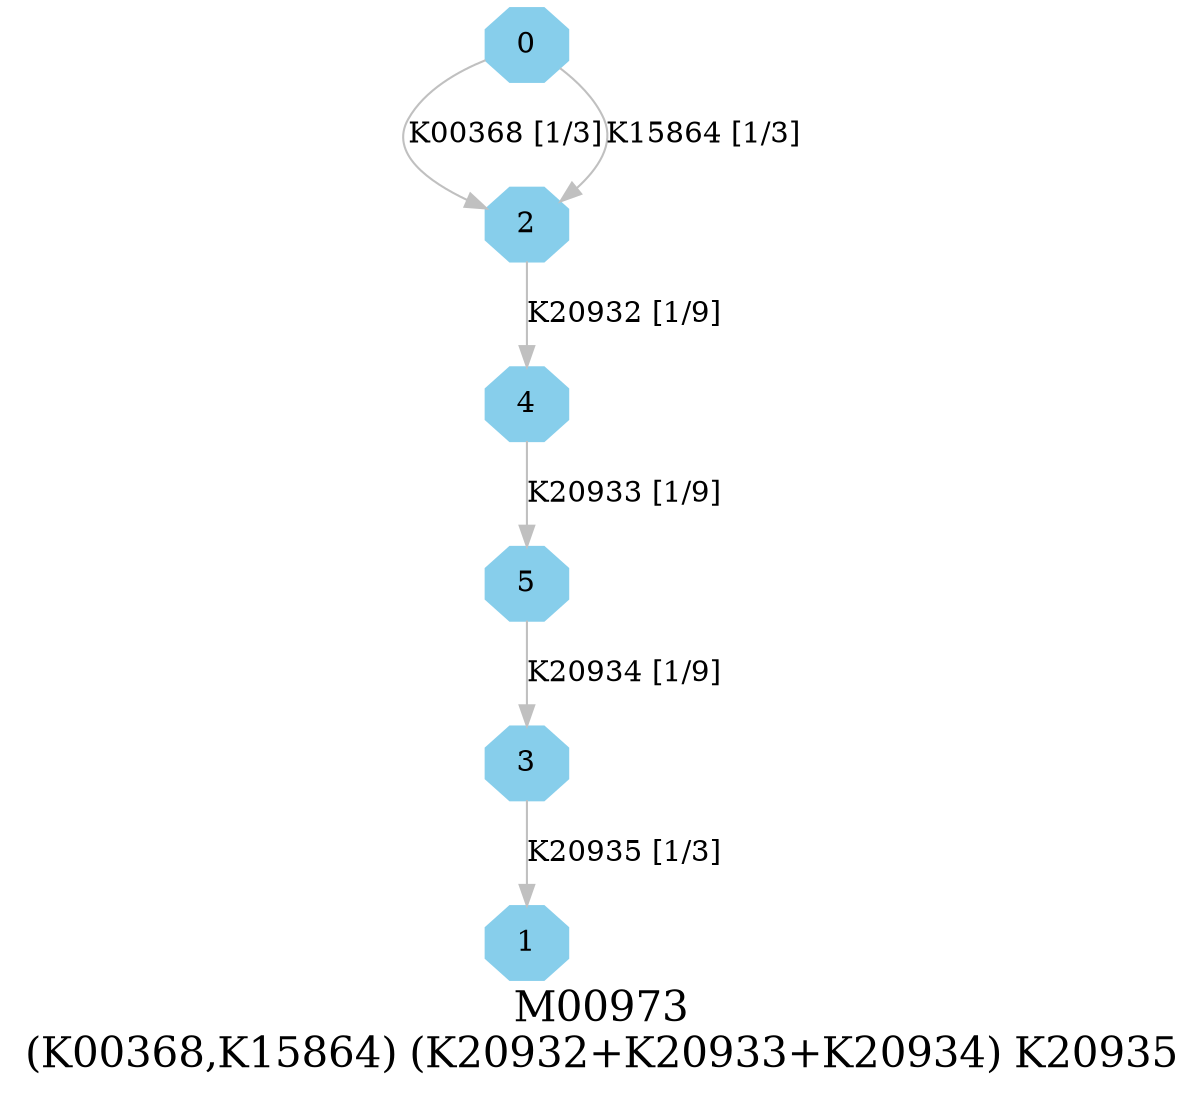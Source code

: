 digraph G {
graph [label="M00973
(K00368,K15864) (K20932+K20933+K20934) K20935",fontsize=20];
node [shape=box,style=filled];
edge [len=3,color=grey];
{node [width=.3,height=.3,shape=octagon,style=filled,color=skyblue] 0 1 2 3 4 5 }
0 -> 2 [label="K00368 [1/3]"];
0 -> 2 [label="K15864 [1/3]"];
2 -> 4 [label="K20932 [1/9]"];
3 -> 1 [label="K20935 [1/3]"];
4 -> 5 [label="K20933 [1/9]"];
5 -> 3 [label="K20934 [1/9]"];
}